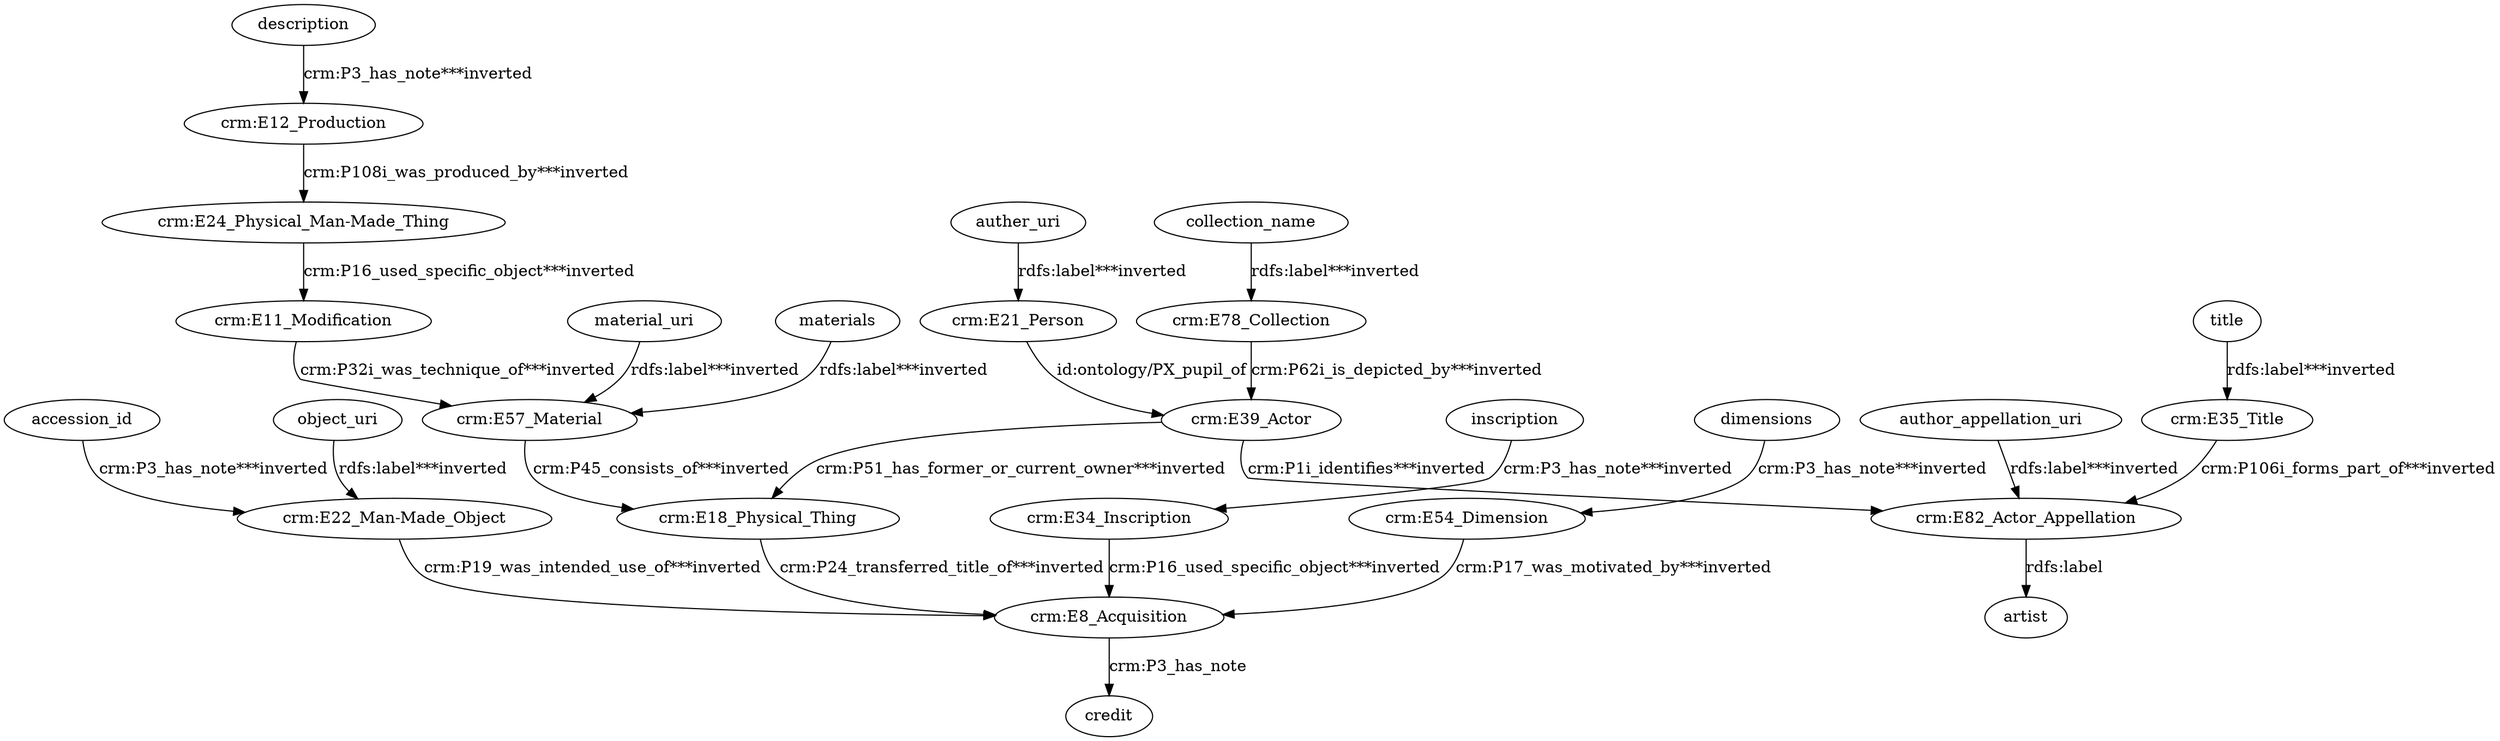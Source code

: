 digraph {
  accession_id [type=attribute_name,label=accession_id]
  "crm:E22_Man-Made_Object1" [type=class_uri,label="crm:E22_Man-Made_Object"]
  auther_uri [type=attribute_name,label=auther_uri]
  "crm:E21_Person1" [type=class_uri,label="crm:E21_Person"]
  author_appellation_uri [type=attribute_name,label=author_appellation_uri]
  "crm:E82_Actor_Appellation1" [type=class_uri,label="crm:E82_Actor_Appellation"]
  collection_name [type=attribute_name,label=collection_name]
  "crm:E78_Collection1" [type=class_uri,label="crm:E78_Collection"]
  "crm:E11_Modification" [type=class_uri,label="crm:E11_Modification"]
  "crm:E57_Material1" [type=class_uri,label="crm:E57_Material"]
  "crm:E12_Production1" [type=class_uri,label="crm:E12_Production"]
  "crm:E24_Physical_Man-Made_Thing" [type=class_uri,label="crm:E24_Physical_Man-Made_Thing"]
  "crm:E18_Physical_Thing" [type=class_uri,label="crm:E18_Physical_Thing"]
  "crm:E8_Acquisition1" [type=class_uri,label="crm:E8_Acquisition"]
  "crm:E39_Actor" [type=class_uri,label="crm:E39_Actor"]
  "crm:E34_Inscription1" [type=class_uri,label="crm:E34_Inscription"]
  "crm:E35_Title1" [type=class_uri,label="crm:E35_Title"]
  "crm:E54_Dimension1" [type=class_uri,label="crm:E54_Dimension"]
  artist [type=attribute_name,label=artist]
  credit [type=attribute_name,label=credit]
  description [type=attribute_name,label=description]
  dimensions [type=attribute_name,label=dimensions]
  inscription [type=attribute_name,label=inscription]
  material_uri [type=attribute_name,label=material_uri]
  materials [type=attribute_name,label=materials]
  object_uri [type=attribute_name,label=object_uri]
  title [type=attribute_name,label=title]
  accession_id -> "crm:E22_Man-Made_Object1" [type=st_property_uri,label="crm:P3_has_note***inverted",weight=1]
  auther_uri -> "crm:E21_Person1" [type=st_property_uri,label="rdfs:label***inverted",weight=1]
  author_appellation_uri -> "crm:E82_Actor_Appellation1" [type=st_property_uri,label="rdfs:label***inverted",weight=1]
  collection_name -> "crm:E78_Collection1" [type=st_property_uri,label="rdfs:label***inverted",weight=1]
  "crm:E11_Modification" -> "crm:E57_Material1" [type=inherited,label="crm:P32i_was_technique_of***inverted",weight=4]
  "crm:E12_Production1" -> "crm:E24_Physical_Man-Made_Thing" [type=direct_property_uri,label="crm:P108i_was_produced_by***inverted",weight=1]
  "crm:E18_Physical_Thing" -> "crm:E8_Acquisition1" [type=direct_property_uri,label="crm:P24_transferred_title_of***inverted",weight=1]
  "crm:E21_Person1" -> "crm:E39_Actor" [label="id:ontology/PX_pupil_of",type=direct_property_uri,weight=1]
  "crm:E22_Man-Made_Object1" -> "crm:E8_Acquisition1" [type=inherited,label="crm:P19_was_intended_use_of***inverted",weight=4]
  "crm:E24_Physical_Man-Made_Thing" -> "crm:E11_Modification" [type=inherited,label="crm:P16_used_specific_object***inverted",weight=4]
  "crm:E34_Inscription1" -> "crm:E8_Acquisition1" [type=inherited,label="crm:P16_used_specific_object***inverted",weight=4]
  "crm:E35_Title1" -> "crm:E82_Actor_Appellation1" [type=inherited,label="crm:P106i_forms_part_of***inverted",weight=4]
  "crm:E39_Actor" -> "crm:E18_Physical_Thing" [type=direct_property_uri,label="crm:P51_has_former_or_current_owner***inverted",weight=1]
  "crm:E39_Actor" -> "crm:E82_Actor_Appellation1" [type=inherited,label="crm:P1i_identifies***inverted",weight=4]
  "crm:E54_Dimension1" -> "crm:E8_Acquisition1" [type=inherited,label="crm:P17_was_motivated_by***inverted",weight=4]
  "crm:E57_Material1" -> "crm:E18_Physical_Thing" [type=direct_property_uri,label="crm:P45_consists_of***inverted",weight=1]
  "crm:E78_Collection1" -> "crm:E39_Actor" [type=inherited,label="crm:P62i_is_depicted_by***inverted",weight=4]
  "crm:E82_Actor_Appellation1" -> artist [label="rdfs:label",type=st_property_uri]
  "crm:E8_Acquisition1" -> credit [label="crm:P3_has_note",type=st_property_uri]
  description -> "crm:E12_Production1" [type=st_property_uri,label="crm:P3_has_note***inverted",weight=1]
  dimensions -> "crm:E54_Dimension1" [type=st_property_uri,label="crm:P3_has_note***inverted",weight=1]
  inscription -> "crm:E34_Inscription1" [type=st_property_uri,label="crm:P3_has_note***inverted",weight=1]
  material_uri -> "crm:E57_Material1" [type=st_property_uri,label="rdfs:label***inverted",weight=1]
  materials -> "crm:E57_Material1" [type=st_property_uri,label="rdfs:label***inverted",weight=1]
  object_uri -> "crm:E22_Man-Made_Object1" [type=st_property_uri,label="rdfs:label***inverted",weight=1]
  title -> "crm:E35_Title1" [type=st_property_uri,label="rdfs:label***inverted",weight=1]
}
